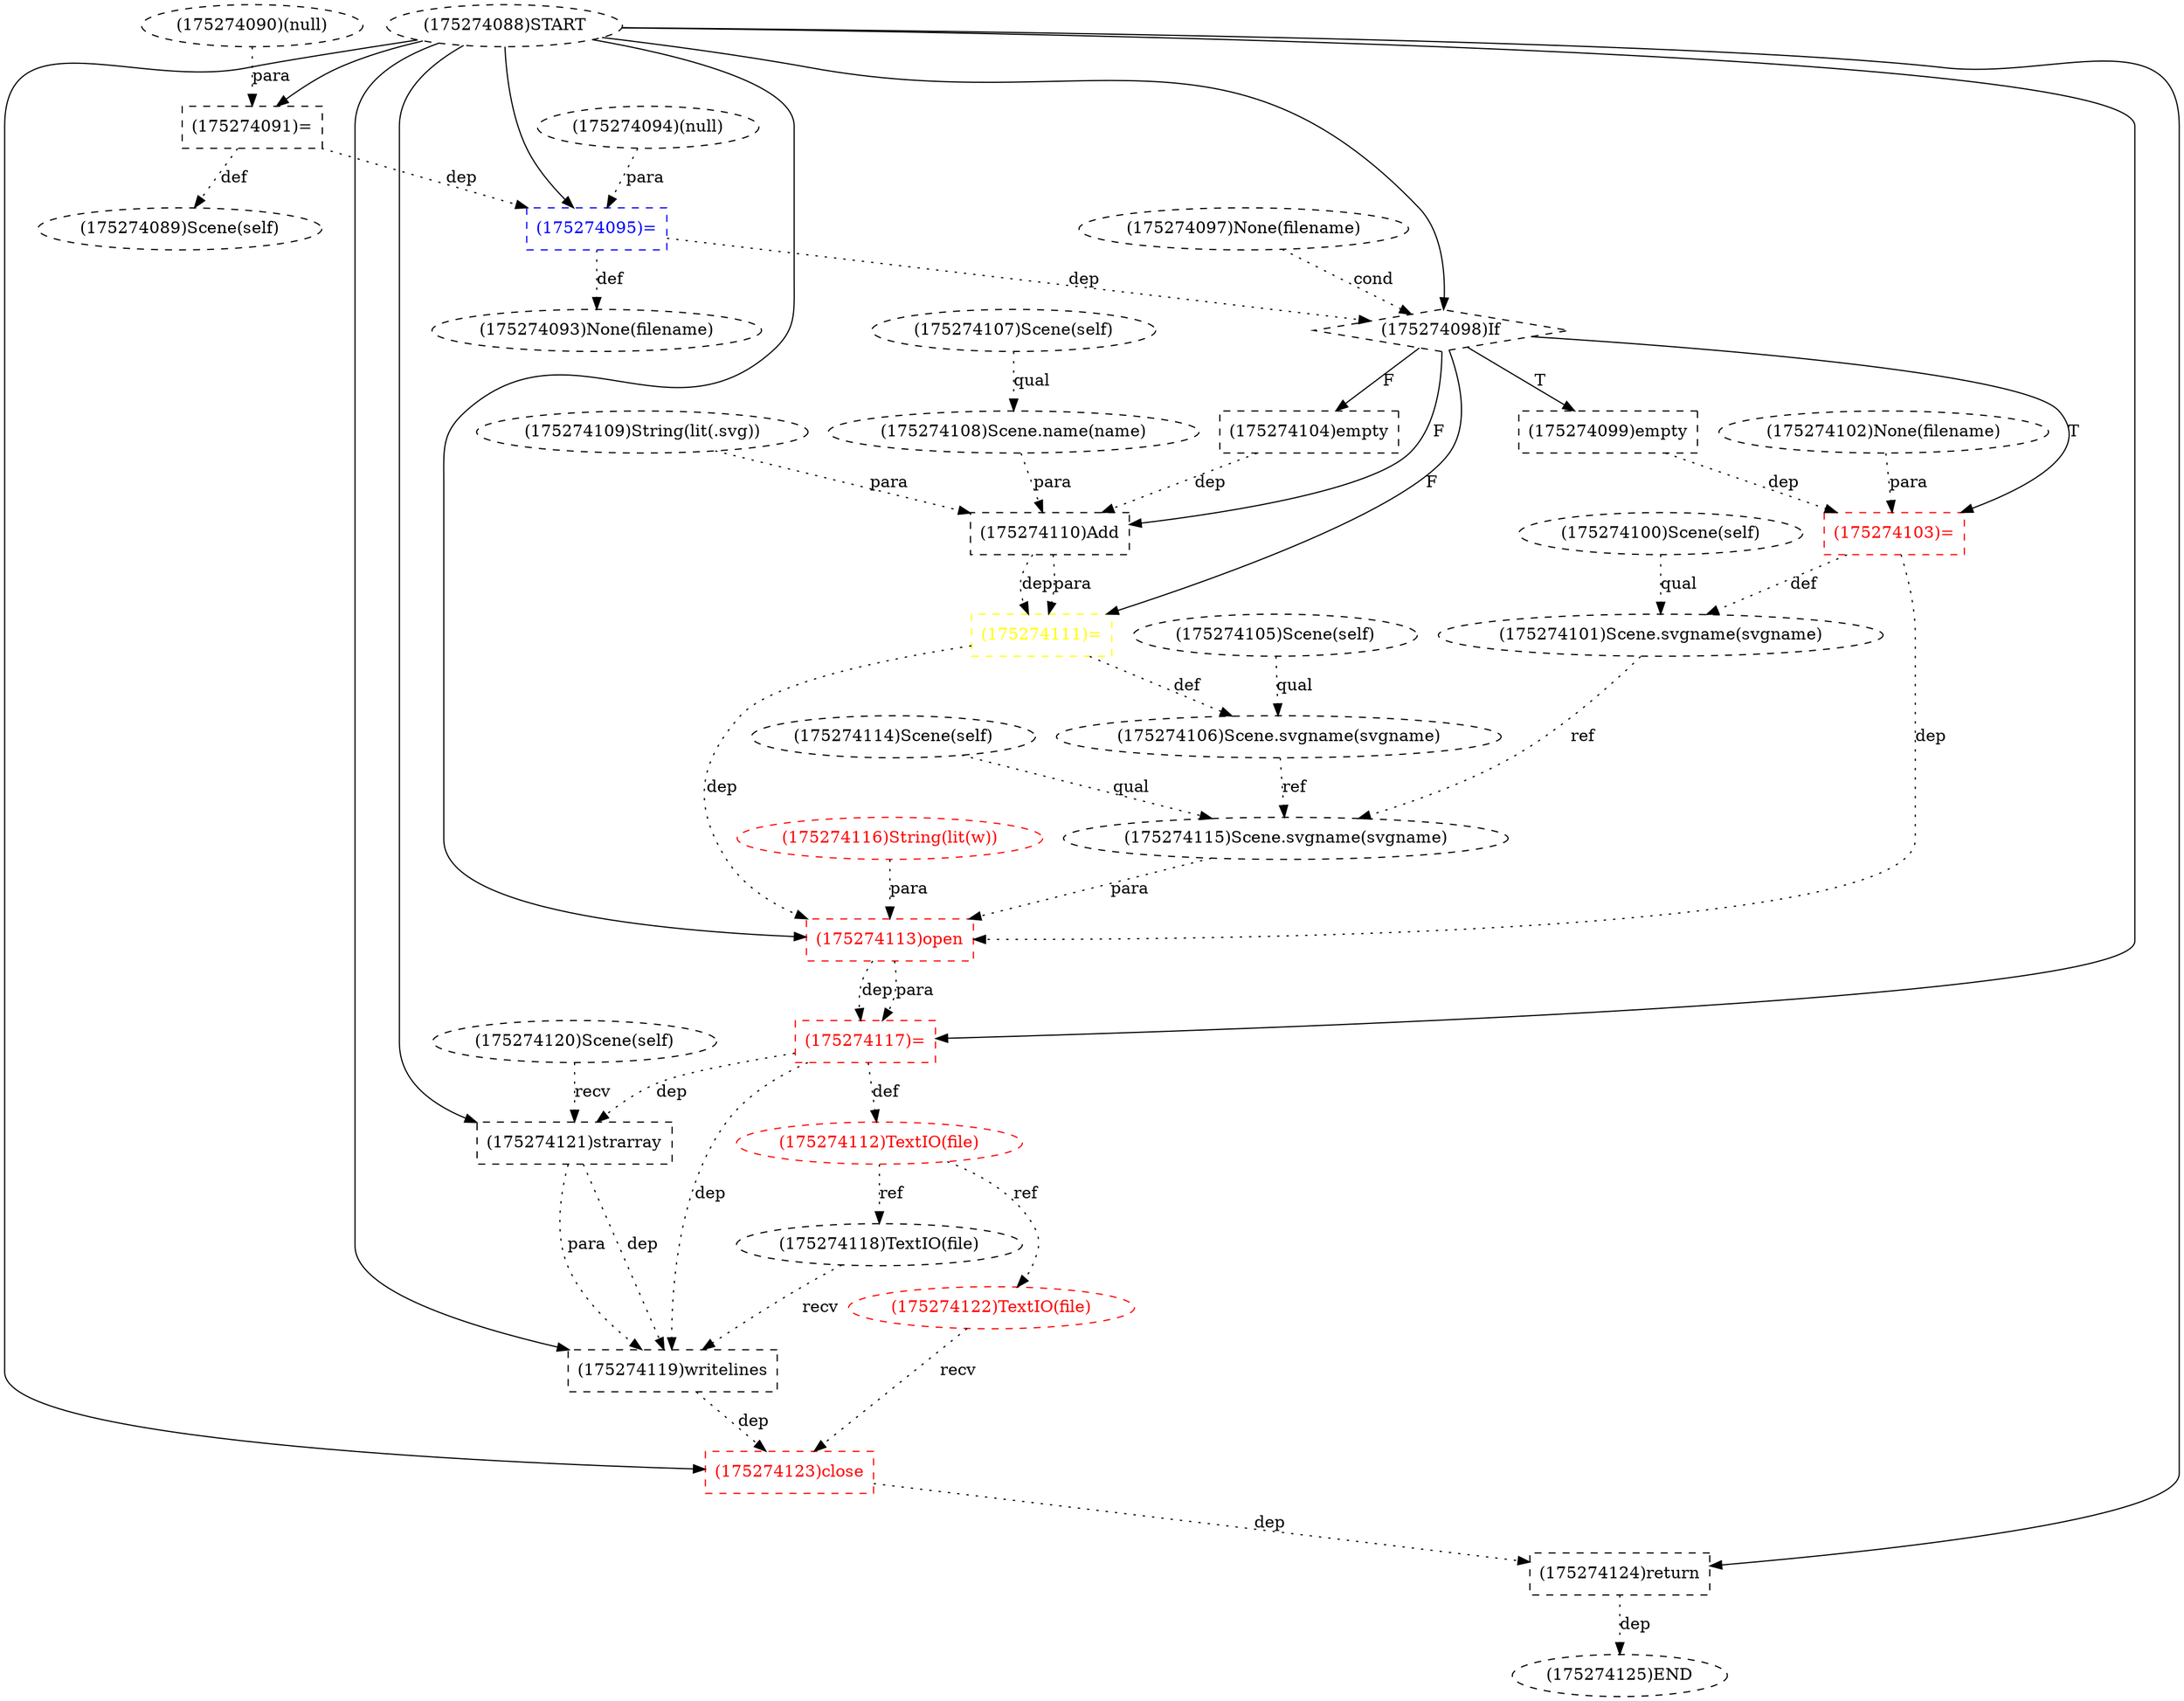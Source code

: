 digraph G {
1 [label="(175274116)String(lit(w))" shape=ellipse style=dashed color=red fontcolor=red]
2 [label="(175274108)Scene.name(name)" shape=ellipse style=dashed]
3 [label="(175274106)Scene.svgname(svgname)" shape=ellipse style=dashed]
4 [label="(175274095)=" shape=box style=dashed color=blue fontcolor=blue]
5 [label="(175274102)None(filename)" shape=ellipse style=dashed]
6 [label="(175274115)Scene.svgname(svgname)" shape=ellipse style=dashed]
7 [label="(175274100)Scene(self)" shape=ellipse style=dashed]
8 [label="(175274103)=" shape=box style=dashed color=red fontcolor=red]
9 [label="(175274107)Scene(self)" shape=ellipse style=dashed]
10 [label="(175274118)TextIO(file)" shape=ellipse style=dashed]
11 [label="(175274122)TextIO(file)" shape=ellipse style=dashed color=red fontcolor=red]
12 [label="(175274089)Scene(self)" shape=ellipse style=dashed]
13 [label="(175274093)None(filename)" shape=ellipse style=dashed]
14 [label="(175274125)END" style=dashed]
15 [label="(175274090)(null)" shape=ellipse style=dashed]
16 [label="(175274097)None(filename)" shape=ellipse style=dashed]
17 [label="(175274117)=" shape=box style=dashed color=red fontcolor=red]
18 [label="(175274124)return" shape=box style=dashed]
19 [label="(175274091)=" shape=box style=dashed color=black fontcolor=black]
20 [label="(175274098)If" shape=diamond style=dashed]
21 [label="(175274105)Scene(self)" shape=ellipse style=dashed]
22 [label="(175274120)Scene(self)" shape=ellipse style=dashed]
23 [label="(175274088)START" style=dashed]
24 [label="(175274121)strarray" shape=box style=dashed]
25 [label="(175274104)empty" shape=box style=dashed]
26 [label="(175274119)writelines" shape=box style=dashed]
27 [label="(175274123)close" shape=box style=dashed color=red fontcolor=red]
28 [label="(175274099)empty" shape=box style=dashed]
29 [label="(175274114)Scene(self)" shape=ellipse style=dashed]
30 [label="(175274111)=" shape=box style=dashed color=yellow fontcolor=yellow]
31 [label="(175274113)open" shape=box style=dashed color=red fontcolor=red]
32 [label="(175274094)(null)" shape=ellipse style=dashed]
33 [label="(175274112)TextIO(file)" shape=ellipse style=dashed color=red fontcolor=red]
34 [label="(175274110)Add" shape=box style=dashed]
35 [label="(175274101)Scene.svgname(svgname)" shape=ellipse style=dashed]
36 [label="(175274109)String(lit(.svg))" shape=ellipse style=dashed]
9 -> 2 [label="qual" style=dotted];
21 -> 3 [label="qual" style=dotted];
30 -> 3 [label="def" style=dotted];
23 -> 4 [label="" style=solid];
32 -> 4 [label="para" style=dotted];
19 -> 4 [label="dep" style=dotted];
29 -> 6 [label="qual" style=dotted];
3 -> 6 [label="ref" style=dotted];
35 -> 6 [label="ref" style=dotted];
20 -> 8 [label="T"];
5 -> 8 [label="para" style=dotted];
28 -> 8 [label="dep" style=dotted];
33 -> 10 [label="ref" style=dotted];
33 -> 11 [label="ref" style=dotted];
19 -> 12 [label="def" style=dotted];
4 -> 13 [label="def" style=dotted];
18 -> 14 [label="dep" style=dotted];
23 -> 17 [label="" style=solid];
31 -> 17 [label="dep" style=dotted];
31 -> 17 [label="para" style=dotted];
23 -> 18 [label="" style=solid];
27 -> 18 [label="dep" style=dotted];
23 -> 19 [label="" style=solid];
15 -> 19 [label="para" style=dotted];
23 -> 20 [label="" style=solid];
16 -> 20 [label="cond" style=dotted];
4 -> 20 [label="dep" style=dotted];
23 -> 24 [label="" style=solid];
22 -> 24 [label="recv" style=dotted];
17 -> 24 [label="dep" style=dotted];
20 -> 25 [label="F"];
23 -> 26 [label="" style=solid];
10 -> 26 [label="recv" style=dotted];
24 -> 26 [label="dep" style=dotted];
24 -> 26 [label="para" style=dotted];
17 -> 26 [label="dep" style=dotted];
23 -> 27 [label="" style=solid];
11 -> 27 [label="recv" style=dotted];
26 -> 27 [label="dep" style=dotted];
20 -> 28 [label="T"];
20 -> 30 [label="F"];
34 -> 30 [label="dep" style=dotted];
34 -> 30 [label="para" style=dotted];
23 -> 31 [label="" style=solid];
6 -> 31 [label="para" style=dotted];
1 -> 31 [label="para" style=dotted];
30 -> 31 [label="dep" style=dotted];
8 -> 31 [label="dep" style=dotted];
17 -> 33 [label="def" style=dotted];
20 -> 34 [label="F"];
2 -> 34 [label="para" style=dotted];
36 -> 34 [label="para" style=dotted];
25 -> 34 [label="dep" style=dotted];
7 -> 35 [label="qual" style=dotted];
8 -> 35 [label="def" style=dotted];
}